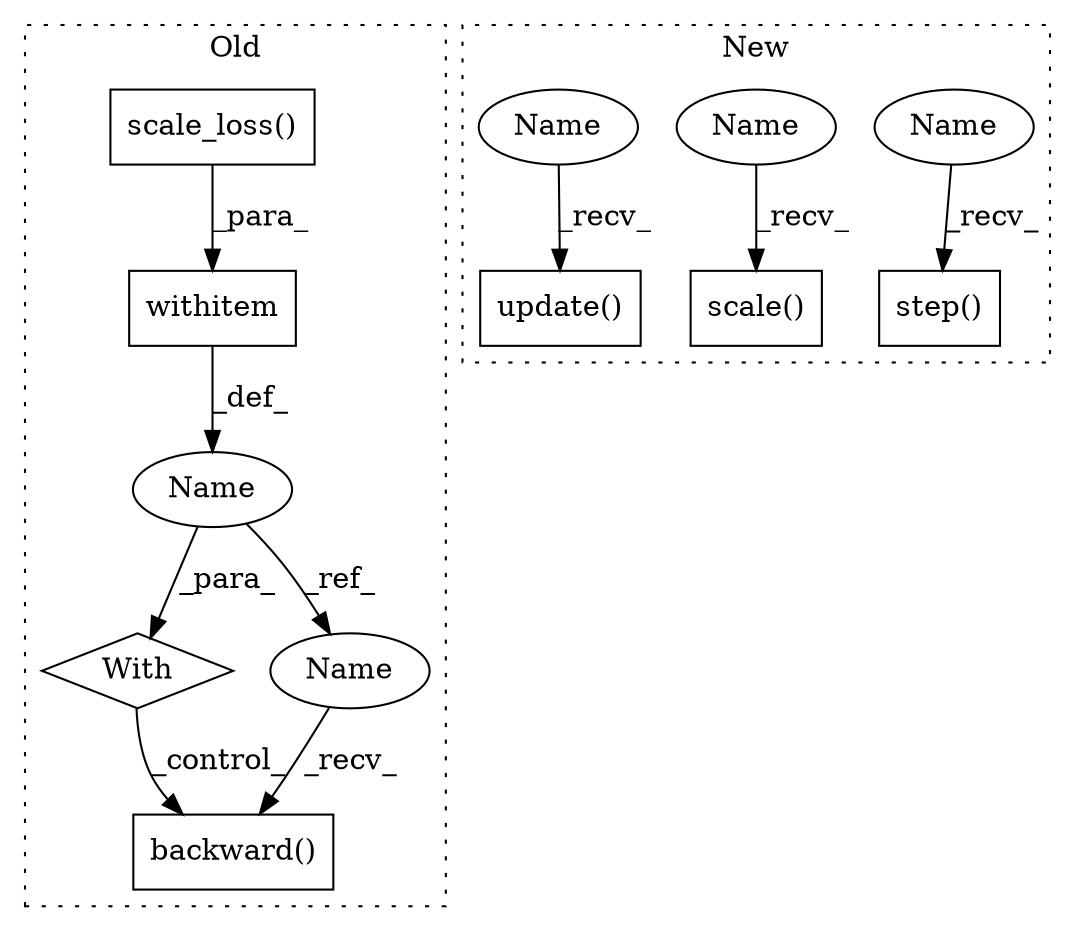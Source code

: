digraph G {
subgraph cluster0 {
1 [label="With" a="39" s="10977,10985" l="5,65" shape="diamond"];
3 [label="withitem" a="49" s="10982" l="3" shape="box"];
5 [label="Name" a="87" s="11017" l="11" shape="ellipse"];
6 [label="backward()" a="75" s="11050" l="22" shape="box"];
7 [label="scale_loss()" a="75" s="10982,11012" l="15,1" shape="box"];
12 [label="Name" a="87" s="11050" l="11" shape="ellipse"];
label = "Old";
style="dotted";
}
subgraph cluster1 {
2 [label="step()" a="75" s="11164,11185" l="12,1" shape="box"];
4 [label="scale()" a="75" s="11128,11145" l="13,1" shape="box"];
8 [label="update()" a="75" s="11203" l="15" shape="box"];
9 [label="Name" a="87" s="11164" l="6" shape="ellipse"];
10 [label="Name" a="87" s="11128" l="6" shape="ellipse"];
11 [label="Name" a="87" s="11203" l="6" shape="ellipse"];
label = "New";
style="dotted";
}
1 -> 6 [label="_control_"];
3 -> 5 [label="_def_"];
5 -> 12 [label="_ref_"];
5 -> 1 [label="_para_"];
7 -> 3 [label="_para_"];
9 -> 2 [label="_recv_"];
10 -> 4 [label="_recv_"];
11 -> 8 [label="_recv_"];
12 -> 6 [label="_recv_"];
}
